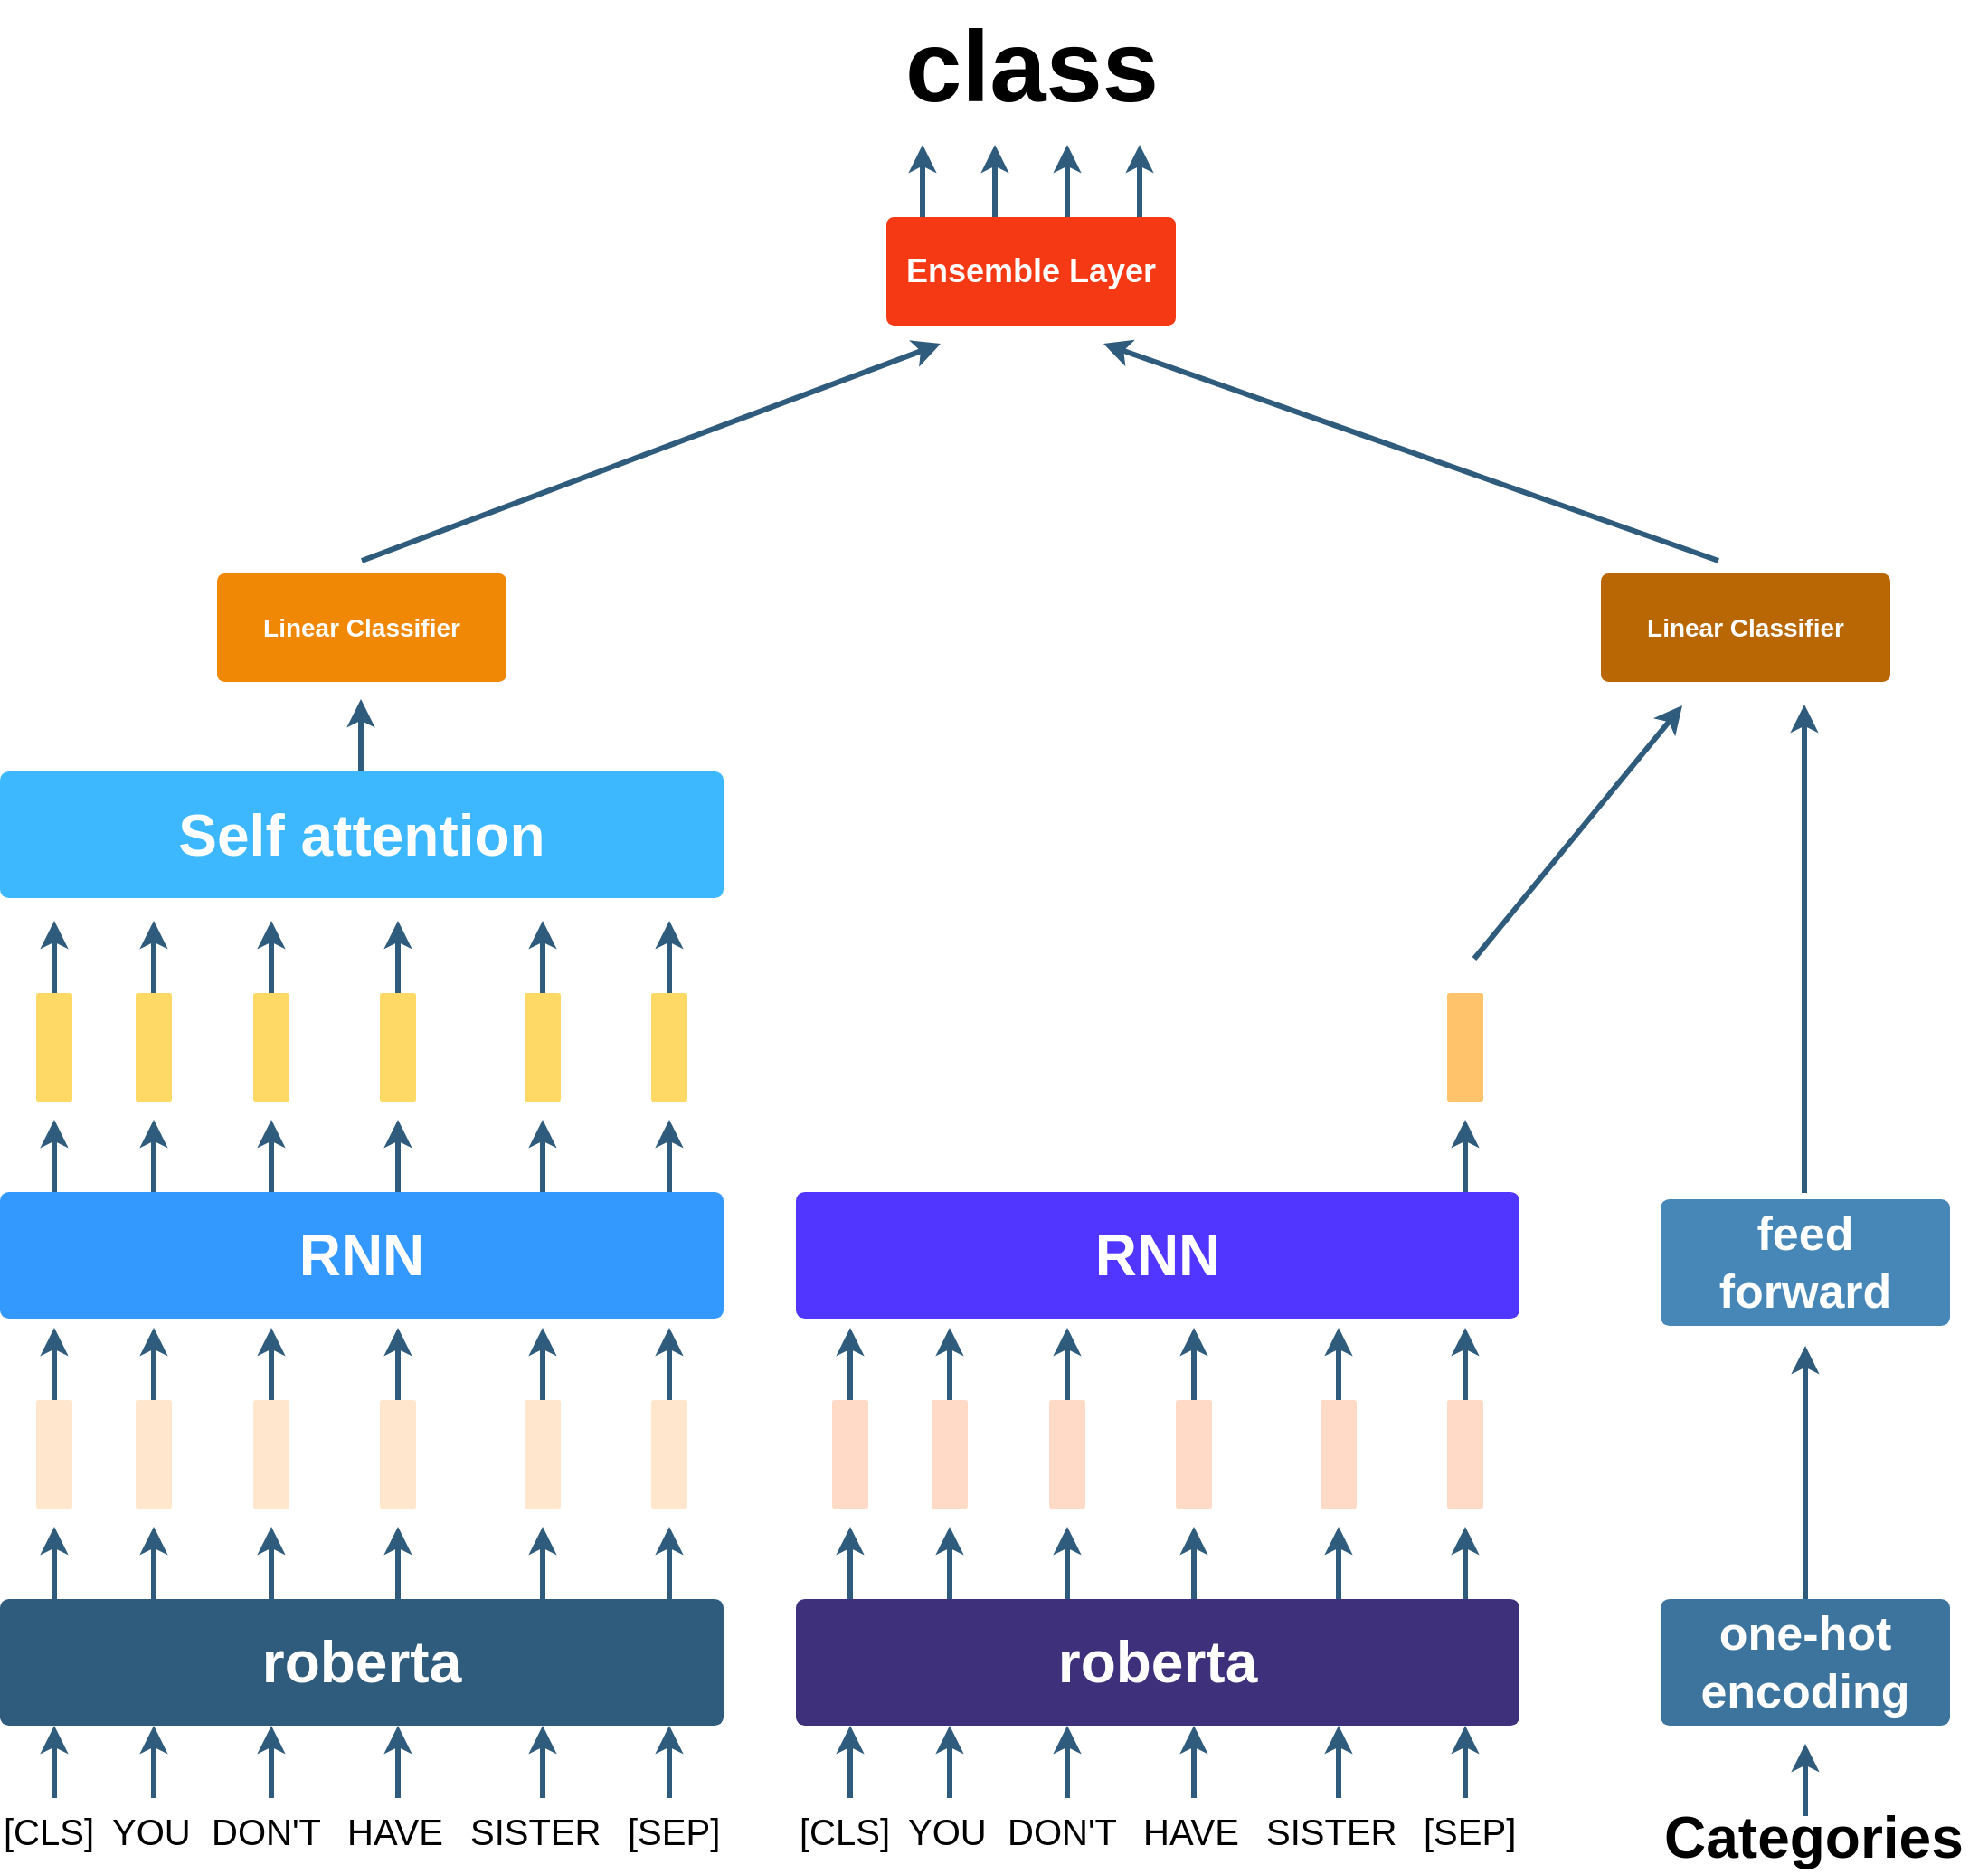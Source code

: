 <mxfile version="12.0.3" type="device" pages="1"><diagram id="6a731a19-8d31-9384-78a2-239565b7b9f0" name="Page-1"><mxGraphModel dx="2011" dy="1826" grid="1" gridSize="10" guides="1" tooltips="1" connect="1" arrows="1" fold="1" page="1" pageScale="1" pageWidth="1169" pageHeight="827" background="#ffffff" math="0" shadow="0"><root><mxCell id="0"/><mxCell id="1" parent="0"/><mxCell id="1749" value="&lt;span style=&quot;font-size: 32px&quot;&gt;roberta&lt;/span&gt;" style="rounded=1;whiteSpace=wrap;html=1;shadow=0;labelBackgroundColor=none;strokeColor=none;strokeWidth=3;fillColor=#2F5B7C;fontFamily=Helvetica;fontSize=16;fontColor=#FFFFFF;align=center;fontStyle=1;spacing=5;arcSize=7;perimeterSpacing=2;" parent="1" vertex="1"><mxGeometry x="170" y="564" width="400" height="70" as="geometry"/></mxCell><mxCell id="1764" value="Linear Classifier" style="rounded=1;whiteSpace=wrap;html=1;shadow=0;labelBackgroundColor=none;strokeColor=none;strokeWidth=3;fillColor=#F08705;fontFamily=Helvetica;fontSize=14;fontColor=#FFFFFF;align=center;spacing=5;fontStyle=1;arcSize=7;perimeterSpacing=2;" parent="1" vertex="1"><mxGeometry x="290" y="-3" width="160" height="60" as="geometry"/></mxCell><mxCell id="VojcA9DtmpKkevzZSwcA-1779" value="&lt;font style=&quot;font-size: 20px&quot;&gt;[CLS]&lt;/font&gt;" style="text;html=1;" vertex="1" parent="1"><mxGeometry x="170" y="674" width="60" height="40" as="geometry"/></mxCell><mxCell id="VojcA9DtmpKkevzZSwcA-1783" value="&lt;font style=&quot;font-size: 20px&quot;&gt;YOU&lt;/font&gt;" style="text;html=1;" vertex="1" parent="1"><mxGeometry x="230" y="674" width="50" height="40" as="geometry"/></mxCell><mxCell id="VojcA9DtmpKkevzZSwcA-1784" value="&lt;font style=&quot;font-size: 20px&quot;&gt;DON'T&lt;/font&gt;" style="text;html=1;" vertex="1" parent="1"><mxGeometry x="285" y="674" width="70" height="40" as="geometry"/></mxCell><mxCell id="VojcA9DtmpKkevzZSwcA-1785" value="&lt;font style=&quot;font-size: 20px&quot;&gt;HAVE&lt;/font&gt;" style="text;html=1;" vertex="1" parent="1"><mxGeometry x="360" y="674" width="55" height="40" as="geometry"/></mxCell><mxCell id="VojcA9DtmpKkevzZSwcA-1789" value="" style="edgeStyle=none;rounded=0;jumpStyle=none;html=1;shadow=0;labelBackgroundColor=none;startArrow=none;startFill=0;endArrow=classic;endFill=1;jettySize=auto;orthogonalLoop=1;strokeColor=#2F5B7C;strokeWidth=3;fontFamily=Helvetica;fontSize=16;fontColor=#23445D;spacing=5;" edge="1" parent="1"><mxGeometry relative="1" as="geometry"><mxPoint x="200" y="663" as="sourcePoint"/><mxPoint x="200" y="634" as="targetPoint"/><Array as="points"><mxPoint x="200" y="674"/><mxPoint x="200" y="663"/></Array></mxGeometry></mxCell><mxCell id="VojcA9DtmpKkevzZSwcA-1792" value="" style="edgeStyle=none;rounded=0;jumpStyle=none;html=1;shadow=0;labelBackgroundColor=none;startArrow=none;startFill=0;endArrow=classic;endFill=1;jettySize=auto;orthogonalLoop=1;strokeColor=#2F5B7C;strokeWidth=3;fontFamily=Helvetica;fontSize=16;fontColor=#23445D;spacing=5;" edge="1" parent="1"><mxGeometry relative="1" as="geometry"><mxPoint x="255" y="663" as="sourcePoint"/><mxPoint x="255" y="634" as="targetPoint"/><Array as="points"><mxPoint x="255" y="674"/><mxPoint x="255" y="663"/></Array></mxGeometry></mxCell><mxCell id="VojcA9DtmpKkevzZSwcA-1793" value="" style="edgeStyle=none;rounded=0;jumpStyle=none;html=1;shadow=0;labelBackgroundColor=none;startArrow=none;startFill=0;endArrow=classic;endFill=1;jettySize=auto;orthogonalLoop=1;strokeColor=#2F5B7C;strokeWidth=3;fontFamily=Helvetica;fontSize=16;fontColor=#23445D;spacing=5;" edge="1" parent="1"><mxGeometry relative="1" as="geometry"><mxPoint x="320" y="663" as="sourcePoint"/><mxPoint x="320" y="634" as="targetPoint"/><Array as="points"><mxPoint x="320" y="674"/><mxPoint x="320" y="663"/></Array></mxGeometry></mxCell><mxCell id="VojcA9DtmpKkevzZSwcA-1794" value="" style="edgeStyle=none;rounded=0;jumpStyle=none;html=1;shadow=0;labelBackgroundColor=none;startArrow=none;startFill=0;endArrow=classic;endFill=1;jettySize=auto;orthogonalLoop=1;strokeColor=#2F5B7C;strokeWidth=3;fontFamily=Helvetica;fontSize=16;fontColor=#23445D;spacing=5;" edge="1" parent="1"><mxGeometry relative="1" as="geometry"><mxPoint x="390" y="663" as="sourcePoint"/><mxPoint x="390" y="634" as="targetPoint"/><Array as="points"><mxPoint x="390" y="674"/><mxPoint x="390" y="663"/></Array></mxGeometry></mxCell><mxCell id="VojcA9DtmpKkevzZSwcA-1795" value="" style="edgeStyle=none;rounded=0;jumpStyle=none;html=1;shadow=0;labelBackgroundColor=none;startArrow=none;startFill=0;endArrow=classic;endFill=1;jettySize=auto;orthogonalLoop=1;strokeColor=#2F5B7C;strokeWidth=3;fontFamily=Helvetica;fontSize=16;fontColor=#23445D;spacing=5;" edge="1" parent="1"><mxGeometry relative="1" as="geometry"><mxPoint x="470" y="663" as="sourcePoint"/><mxPoint x="470" y="634" as="targetPoint"/><Array as="points"><mxPoint x="470" y="674"/><mxPoint x="470" y="663"/></Array></mxGeometry></mxCell><mxCell id="VojcA9DtmpKkevzZSwcA-1797" value="" style="edgeStyle=none;rounded=0;jumpStyle=none;html=1;shadow=0;labelBackgroundColor=none;startArrow=none;startFill=0;endArrow=classic;endFill=1;jettySize=auto;orthogonalLoop=1;strokeColor=#2F5B7C;strokeWidth=3;fontFamily=Helvetica;fontSize=16;fontColor=#23445D;spacing=5;" edge="1" parent="1"><mxGeometry relative="1" as="geometry"><mxPoint x="540" y="663" as="sourcePoint"/><mxPoint x="540" y="634" as="targetPoint"/><Array as="points"><mxPoint x="540" y="674"/><mxPoint x="540" y="663"/></Array></mxGeometry></mxCell><mxCell id="VojcA9DtmpKkevzZSwcA-1798" value="" style="rounded=1;whiteSpace=wrap;html=1;shadow=0;labelBackgroundColor=none;strokeWidth=3;fontFamily=Helvetica;fontSize=14;align=center;spacing=5;arcSize=7;perimeterSpacing=2;fillColor=#ffe6cc;strokeColor=none;" vertex="1" parent="1"><mxGeometry x="190" y="454" width="20" height="60" as="geometry"/></mxCell><mxCell id="VojcA9DtmpKkevzZSwcA-1799" value="" style="edgeStyle=none;rounded=0;jumpStyle=none;html=1;shadow=0;labelBackgroundColor=none;startArrow=none;startFill=0;endArrow=classic;endFill=1;jettySize=auto;orthogonalLoop=1;strokeColor=#2F5B7C;strokeWidth=3;fontFamily=Helvetica;fontSize=16;fontColor=#23445D;spacing=5;" edge="1" parent="1"><mxGeometry relative="1" as="geometry"><mxPoint x="200" y="553.0" as="sourcePoint"/><mxPoint x="200" y="524" as="targetPoint"/><Array as="points"><mxPoint x="200" y="564"/><mxPoint x="200" y="553"/></Array></mxGeometry></mxCell><mxCell id="VojcA9DtmpKkevzZSwcA-1800" value="" style="edgeStyle=none;rounded=0;jumpStyle=none;html=1;shadow=0;labelBackgroundColor=none;startArrow=none;startFill=0;endArrow=classic;endFill=1;jettySize=auto;orthogonalLoop=1;strokeColor=#2F5B7C;strokeWidth=3;fontFamily=Helvetica;fontSize=16;fontColor=#23445D;spacing=5;" edge="1" parent="1"><mxGeometry relative="1" as="geometry"><mxPoint x="255" y="553.0" as="sourcePoint"/><mxPoint x="255" y="524" as="targetPoint"/><Array as="points"><mxPoint x="255" y="564"/><mxPoint x="255" y="553"/></Array></mxGeometry></mxCell><mxCell id="VojcA9DtmpKkevzZSwcA-1801" value="" style="edgeStyle=none;rounded=0;jumpStyle=none;html=1;shadow=0;labelBackgroundColor=none;startArrow=none;startFill=0;endArrow=classic;endFill=1;jettySize=auto;orthogonalLoop=1;strokeColor=#2F5B7C;strokeWidth=3;fontFamily=Helvetica;fontSize=16;fontColor=#23445D;spacing=5;" edge="1" parent="1"><mxGeometry relative="1" as="geometry"><mxPoint x="320" y="553.0" as="sourcePoint"/><mxPoint x="320" y="524" as="targetPoint"/><Array as="points"><mxPoint x="320" y="564"/><mxPoint x="320" y="553"/></Array></mxGeometry></mxCell><mxCell id="VojcA9DtmpKkevzZSwcA-1802" value="" style="edgeStyle=none;rounded=0;jumpStyle=none;html=1;shadow=0;labelBackgroundColor=none;startArrow=none;startFill=0;endArrow=classic;endFill=1;jettySize=auto;orthogonalLoop=1;strokeColor=#2F5B7C;strokeWidth=3;fontFamily=Helvetica;fontSize=16;fontColor=#23445D;spacing=5;" edge="1" parent="1"><mxGeometry relative="1" as="geometry"><mxPoint x="390" y="553.0" as="sourcePoint"/><mxPoint x="390" y="524" as="targetPoint"/><Array as="points"><mxPoint x="390" y="564"/><mxPoint x="390" y="553"/></Array></mxGeometry></mxCell><mxCell id="VojcA9DtmpKkevzZSwcA-1803" value="" style="edgeStyle=none;rounded=0;jumpStyle=none;html=1;shadow=0;labelBackgroundColor=none;startArrow=none;startFill=0;endArrow=classic;endFill=1;jettySize=auto;orthogonalLoop=1;strokeColor=#2F5B7C;strokeWidth=3;fontFamily=Helvetica;fontSize=16;fontColor=#23445D;spacing=5;" edge="1" parent="1"><mxGeometry relative="1" as="geometry"><mxPoint x="470" y="553.0" as="sourcePoint"/><mxPoint x="470" y="524" as="targetPoint"/><Array as="points"><mxPoint x="470" y="564"/><mxPoint x="470" y="553"/></Array></mxGeometry></mxCell><mxCell id="VojcA9DtmpKkevzZSwcA-1805" value="" style="edgeStyle=none;rounded=0;jumpStyle=none;html=1;shadow=0;labelBackgroundColor=none;startArrow=none;startFill=0;endArrow=classic;endFill=1;jettySize=auto;orthogonalLoop=1;strokeColor=#2F5B7C;strokeWidth=3;fontFamily=Helvetica;fontSize=16;fontColor=#23445D;spacing=5;" edge="1" parent="1"><mxGeometry relative="1" as="geometry"><mxPoint x="540" y="553.0" as="sourcePoint"/><mxPoint x="540" y="524" as="targetPoint"/><Array as="points"><mxPoint x="540" y="564"/><mxPoint x="540" y="553"/></Array></mxGeometry></mxCell><mxCell id="VojcA9DtmpKkevzZSwcA-1806" value="" style="rounded=1;whiteSpace=wrap;html=1;shadow=0;labelBackgroundColor=none;strokeColor=none;strokeWidth=3;fillColor=#ffe6cc;fontFamily=Helvetica;fontSize=14;align=center;spacing=5;arcSize=7;perimeterSpacing=2;" vertex="1" parent="1"><mxGeometry x="245" y="454" width="20" height="60" as="geometry"/></mxCell><mxCell id="VojcA9DtmpKkevzZSwcA-1807" value="" style="rounded=1;whiteSpace=wrap;html=1;shadow=0;labelBackgroundColor=none;strokeColor=none;strokeWidth=3;fillColor=#ffe6cc;fontFamily=Helvetica;fontSize=14;align=center;spacing=5;arcSize=7;perimeterSpacing=2;" vertex="1" parent="1"><mxGeometry x="310" y="454" width="20" height="60" as="geometry"/></mxCell><mxCell id="VojcA9DtmpKkevzZSwcA-1808" value="" style="rounded=1;whiteSpace=wrap;html=1;shadow=0;labelBackgroundColor=none;strokeColor=none;strokeWidth=3;fillColor=#ffe6cc;fontFamily=Helvetica;fontSize=14;align=center;spacing=5;arcSize=7;perimeterSpacing=2;" vertex="1" parent="1"><mxGeometry x="380" y="454" width="20" height="60" as="geometry"/></mxCell><mxCell id="VojcA9DtmpKkevzZSwcA-1809" value="" style="rounded=1;whiteSpace=wrap;html=1;shadow=0;labelBackgroundColor=none;strokeColor=none;strokeWidth=3;fillColor=#ffe6cc;fontFamily=Helvetica;fontSize=14;align=center;spacing=5;arcSize=7;perimeterSpacing=2;" vertex="1" parent="1"><mxGeometry x="460" y="454" width="20" height="60" as="geometry"/></mxCell><mxCell id="VojcA9DtmpKkevzZSwcA-1811" value="" style="rounded=1;whiteSpace=wrap;html=1;shadow=0;labelBackgroundColor=none;strokeColor=none;strokeWidth=3;fillColor=#ffe6cc;fontFamily=Helvetica;fontSize=14;align=center;spacing=5;arcSize=7;perimeterSpacing=2;" vertex="1" parent="1"><mxGeometry x="530" y="454" width="20" height="60" as="geometry"/></mxCell><mxCell id="VojcA9DtmpKkevzZSwcA-1817" value="&lt;b&gt;&lt;font style=&quot;font-size: 56px&quot;&gt;class&lt;/font&gt;&lt;/b&gt;" style="text;html=1;resizable=0;points=[];autosize=1;align=center;verticalAlign=top;spacingTop=-4;" vertex="1" parent="1"><mxGeometry x="660" y="-320" width="160" height="30" as="geometry"/></mxCell><mxCell id="VojcA9DtmpKkevzZSwcA-1821" value="&lt;font style=&quot;font-size: 20px&quot;&gt;SISTER&lt;/font&gt;" style="text;html=1;" vertex="1" parent="1"><mxGeometry x="427.5" y="674" width="55" height="40" as="geometry"/></mxCell><mxCell id="VojcA9DtmpKkevzZSwcA-1822" value="&lt;font style=&quot;font-size: 20px&quot;&gt;[SEP]&lt;/font&gt;" style="text;html=1;" vertex="1" parent="1"><mxGeometry x="515" y="674" width="50" height="40" as="geometry"/></mxCell><mxCell id="VojcA9DtmpKkevzZSwcA-1830" value="&lt;span style=&quot;font-size: 32px&quot;&gt;RNN&lt;/span&gt;" style="rounded=1;whiteSpace=wrap;html=1;shadow=0;labelBackgroundColor=none;strokeColor=none;strokeWidth=3;fillColor=#3399FF;fontFamily=Helvetica;fontSize=16;fontColor=#FFFFFF;align=center;fontStyle=1;spacing=5;arcSize=7;perimeterSpacing=2;" vertex="1" parent="1"><mxGeometry x="170" y="339" width="400" height="70" as="geometry"/></mxCell><mxCell id="VojcA9DtmpKkevzZSwcA-1845" value="" style="edgeStyle=none;rounded=0;jumpStyle=none;html=1;shadow=0;labelBackgroundColor=none;startArrow=none;startFill=0;endArrow=classic;endFill=1;jettySize=auto;orthogonalLoop=1;strokeColor=#2F5B7C;strokeWidth=3;fontFamily=Helvetica;fontSize=16;fontColor=#23445D;spacing=5;" edge="1" parent="1"><mxGeometry relative="1" as="geometry"><mxPoint x="200" y="443.0" as="sourcePoint"/><mxPoint x="200" y="414" as="targetPoint"/><Array as="points"><mxPoint x="200" y="454"/><mxPoint x="200" y="443"/></Array></mxGeometry></mxCell><mxCell id="VojcA9DtmpKkevzZSwcA-1846" value="" style="edgeStyle=none;rounded=0;jumpStyle=none;html=1;shadow=0;labelBackgroundColor=none;startArrow=none;startFill=0;endArrow=classic;endFill=1;jettySize=auto;orthogonalLoop=1;strokeColor=#2F5B7C;strokeWidth=3;fontFamily=Helvetica;fontSize=16;fontColor=#23445D;spacing=5;" edge="1" parent="1"><mxGeometry relative="1" as="geometry"><mxPoint x="255" y="443.0" as="sourcePoint"/><mxPoint x="255" y="414" as="targetPoint"/><Array as="points"><mxPoint x="255" y="454"/><mxPoint x="255" y="443"/></Array></mxGeometry></mxCell><mxCell id="VojcA9DtmpKkevzZSwcA-1847" value="" style="edgeStyle=none;rounded=0;jumpStyle=none;html=1;shadow=0;labelBackgroundColor=none;startArrow=none;startFill=0;endArrow=classic;endFill=1;jettySize=auto;orthogonalLoop=1;strokeColor=#2F5B7C;strokeWidth=3;fontFamily=Helvetica;fontSize=16;fontColor=#23445D;spacing=5;" edge="1" parent="1"><mxGeometry relative="1" as="geometry"><mxPoint x="320" y="443.0" as="sourcePoint"/><mxPoint x="320" y="414" as="targetPoint"/><Array as="points"><mxPoint x="320" y="454"/><mxPoint x="320" y="443"/></Array></mxGeometry></mxCell><mxCell id="VojcA9DtmpKkevzZSwcA-1848" value="" style="edgeStyle=none;rounded=0;jumpStyle=none;html=1;shadow=0;labelBackgroundColor=none;startArrow=none;startFill=0;endArrow=classic;endFill=1;jettySize=auto;orthogonalLoop=1;strokeColor=#2F5B7C;strokeWidth=3;fontFamily=Helvetica;fontSize=16;fontColor=#23445D;spacing=5;" edge="1" parent="1"><mxGeometry relative="1" as="geometry"><mxPoint x="390" y="443.0" as="sourcePoint"/><mxPoint x="390" y="414" as="targetPoint"/><Array as="points"><mxPoint x="390" y="454"/><mxPoint x="390" y="443"/></Array></mxGeometry></mxCell><mxCell id="VojcA9DtmpKkevzZSwcA-1849" value="" style="edgeStyle=none;rounded=0;jumpStyle=none;html=1;shadow=0;labelBackgroundColor=none;startArrow=none;startFill=0;endArrow=classic;endFill=1;jettySize=auto;orthogonalLoop=1;strokeColor=#2F5B7C;strokeWidth=3;fontFamily=Helvetica;fontSize=16;fontColor=#23445D;spacing=5;" edge="1" parent="1"><mxGeometry relative="1" as="geometry"><mxPoint x="470" y="443.0" as="sourcePoint"/><mxPoint x="470" y="414" as="targetPoint"/><Array as="points"><mxPoint x="470" y="454"/><mxPoint x="470" y="443"/></Array></mxGeometry></mxCell><mxCell id="VojcA9DtmpKkevzZSwcA-1850" value="" style="edgeStyle=none;rounded=0;jumpStyle=none;html=1;shadow=0;labelBackgroundColor=none;startArrow=none;startFill=0;endArrow=classic;endFill=1;jettySize=auto;orthogonalLoop=1;strokeColor=#2F5B7C;strokeWidth=3;fontFamily=Helvetica;fontSize=16;fontColor=#23445D;spacing=5;" edge="1" parent="1"><mxGeometry relative="1" as="geometry"><mxPoint x="540" y="443.0" as="sourcePoint"/><mxPoint x="540" y="414" as="targetPoint"/><Array as="points"><mxPoint x="540" y="454"/><mxPoint x="540" y="443"/></Array></mxGeometry></mxCell><mxCell id="VojcA9DtmpKkevzZSwcA-1851" value="" style="rounded=1;whiteSpace=wrap;html=1;shadow=0;labelBackgroundColor=none;strokeWidth=3;fontFamily=Helvetica;fontSize=14;align=center;spacing=5;arcSize=7;perimeterSpacing=2;fillColor=#FFD966;strokeColor=none;" vertex="1" parent="1"><mxGeometry x="190" y="229" width="20" height="60" as="geometry"/></mxCell><mxCell id="VojcA9DtmpKkevzZSwcA-1852" value="" style="edgeStyle=none;rounded=0;jumpStyle=none;html=1;shadow=0;labelBackgroundColor=none;startArrow=none;startFill=0;endArrow=classic;endFill=1;jettySize=auto;orthogonalLoop=1;strokeColor=#2F5B7C;strokeWidth=3;fontFamily=Helvetica;fontSize=16;fontColor=#23445D;spacing=5;" edge="1" parent="1"><mxGeometry relative="1" as="geometry"><mxPoint x="200" y="328.0" as="sourcePoint"/><mxPoint x="200" y="299" as="targetPoint"/><Array as="points"><mxPoint x="200" y="339"/><mxPoint x="200" y="328"/></Array></mxGeometry></mxCell><mxCell id="VojcA9DtmpKkevzZSwcA-1853" value="" style="edgeStyle=none;rounded=0;jumpStyle=none;html=1;shadow=0;labelBackgroundColor=none;startArrow=none;startFill=0;endArrow=classic;endFill=1;jettySize=auto;orthogonalLoop=1;strokeColor=#2F5B7C;strokeWidth=3;fontFamily=Helvetica;fontSize=16;fontColor=#23445D;spacing=5;" edge="1" parent="1"><mxGeometry relative="1" as="geometry"><mxPoint x="255" y="328.0" as="sourcePoint"/><mxPoint x="255" y="299" as="targetPoint"/><Array as="points"><mxPoint x="255" y="339"/><mxPoint x="255" y="328"/></Array></mxGeometry></mxCell><mxCell id="VojcA9DtmpKkevzZSwcA-1854" value="" style="edgeStyle=none;rounded=0;jumpStyle=none;html=1;shadow=0;labelBackgroundColor=none;startArrow=none;startFill=0;endArrow=classic;endFill=1;jettySize=auto;orthogonalLoop=1;strokeColor=#2F5B7C;strokeWidth=3;fontFamily=Helvetica;fontSize=16;fontColor=#23445D;spacing=5;" edge="1" parent="1"><mxGeometry relative="1" as="geometry"><mxPoint x="320" y="328.0" as="sourcePoint"/><mxPoint x="320" y="299" as="targetPoint"/><Array as="points"><mxPoint x="320" y="339"/><mxPoint x="320" y="328"/></Array></mxGeometry></mxCell><mxCell id="VojcA9DtmpKkevzZSwcA-1855" value="" style="edgeStyle=none;rounded=0;jumpStyle=none;html=1;shadow=0;labelBackgroundColor=none;startArrow=none;startFill=0;endArrow=classic;endFill=1;jettySize=auto;orthogonalLoop=1;strokeColor=#2F5B7C;strokeWidth=3;fontFamily=Helvetica;fontSize=16;fontColor=#23445D;spacing=5;" edge="1" parent="1"><mxGeometry relative="1" as="geometry"><mxPoint x="390" y="328.0" as="sourcePoint"/><mxPoint x="390" y="299" as="targetPoint"/><Array as="points"><mxPoint x="390" y="339"/><mxPoint x="390" y="328"/></Array></mxGeometry></mxCell><mxCell id="VojcA9DtmpKkevzZSwcA-1856" value="" style="edgeStyle=none;rounded=0;jumpStyle=none;html=1;shadow=0;labelBackgroundColor=none;startArrow=none;startFill=0;endArrow=classic;endFill=1;jettySize=auto;orthogonalLoop=1;strokeColor=#2F5B7C;strokeWidth=3;fontFamily=Helvetica;fontSize=16;fontColor=#23445D;spacing=5;" edge="1" parent="1"><mxGeometry relative="1" as="geometry"><mxPoint x="470" y="328.0" as="sourcePoint"/><mxPoint x="470" y="299" as="targetPoint"/><Array as="points"><mxPoint x="470" y="339"/><mxPoint x="470" y="328"/></Array></mxGeometry></mxCell><mxCell id="VojcA9DtmpKkevzZSwcA-1857" value="" style="edgeStyle=none;rounded=0;jumpStyle=none;html=1;shadow=0;labelBackgroundColor=none;startArrow=none;startFill=0;endArrow=classic;endFill=1;jettySize=auto;orthogonalLoop=1;strokeColor=#2F5B7C;strokeWidth=3;fontFamily=Helvetica;fontSize=16;fontColor=#23445D;spacing=5;" edge="1" parent="1"><mxGeometry relative="1" as="geometry"><mxPoint x="540" y="328.0" as="sourcePoint"/><mxPoint x="540" y="299" as="targetPoint"/><Array as="points"><mxPoint x="540" y="339"/><mxPoint x="540" y="328"/></Array></mxGeometry></mxCell><mxCell id="VojcA9DtmpKkevzZSwcA-1858" value="" style="rounded=1;whiteSpace=wrap;html=1;shadow=0;labelBackgroundColor=none;strokeColor=none;strokeWidth=3;fillColor=#FFD966;fontFamily=Helvetica;fontSize=14;align=center;spacing=5;arcSize=7;perimeterSpacing=2;" vertex="1" parent="1"><mxGeometry x="245" y="229" width="20" height="60" as="geometry"/></mxCell><mxCell id="VojcA9DtmpKkevzZSwcA-1859" value="" style="rounded=1;whiteSpace=wrap;html=1;shadow=0;labelBackgroundColor=none;strokeColor=none;strokeWidth=3;fillColor=#FFD966;fontFamily=Helvetica;fontSize=14;align=center;spacing=5;arcSize=7;perimeterSpacing=2;" vertex="1" parent="1"><mxGeometry x="310" y="229" width="20" height="60" as="geometry"/></mxCell><mxCell id="VojcA9DtmpKkevzZSwcA-1860" value="" style="rounded=1;whiteSpace=wrap;html=1;shadow=0;labelBackgroundColor=none;strokeColor=none;strokeWidth=3;fillColor=#FFD966;fontFamily=Helvetica;fontSize=14;align=center;spacing=5;arcSize=7;perimeterSpacing=2;" vertex="1" parent="1"><mxGeometry x="380" y="229" width="20" height="60" as="geometry"/></mxCell><mxCell id="VojcA9DtmpKkevzZSwcA-1861" value="" style="rounded=1;whiteSpace=wrap;html=1;shadow=0;labelBackgroundColor=none;strokeColor=none;strokeWidth=3;fillColor=#FFD966;fontFamily=Helvetica;fontSize=14;align=center;spacing=5;arcSize=7;perimeterSpacing=2;" vertex="1" parent="1"><mxGeometry x="460" y="229" width="20" height="60" as="geometry"/></mxCell><mxCell id="VojcA9DtmpKkevzZSwcA-1862" value="" style="rounded=1;whiteSpace=wrap;html=1;shadow=0;labelBackgroundColor=none;strokeColor=none;strokeWidth=3;fillColor=#FFD966;fontFamily=Helvetica;fontSize=14;align=center;spacing=5;arcSize=7;perimeterSpacing=2;" vertex="1" parent="1"><mxGeometry x="530" y="229" width="20" height="60" as="geometry"/></mxCell><mxCell id="VojcA9DtmpKkevzZSwcA-1883" value="&lt;span style=&quot;font-size: 32px&quot;&gt;Self attention&lt;/span&gt;" style="rounded=1;whiteSpace=wrap;html=1;shadow=0;labelBackgroundColor=none;strokeColor=none;strokeWidth=3;fillColor=#3DB8FF;fontFamily=Helvetica;fontSize=16;fontColor=#FFFFFF;align=center;fontStyle=1;spacing=5;arcSize=7;perimeterSpacing=2;" vertex="1" parent="1"><mxGeometry x="170" y="106.5" width="400" height="70" as="geometry"/></mxCell><mxCell id="VojcA9DtmpKkevzZSwcA-1884" value="" style="edgeStyle=none;rounded=0;jumpStyle=none;html=1;shadow=0;labelBackgroundColor=none;startArrow=none;startFill=0;endArrow=classic;endFill=1;jettySize=auto;orthogonalLoop=1;strokeColor=#2F5B7C;strokeWidth=3;fontFamily=Helvetica;fontSize=16;fontColor=#23445D;spacing=5;" edge="1" parent="1"><mxGeometry relative="1" as="geometry"><mxPoint x="200" y="218" as="sourcePoint"/><mxPoint x="200" y="189" as="targetPoint"/><Array as="points"><mxPoint x="200" y="229"/><mxPoint x="200" y="218"/></Array></mxGeometry></mxCell><mxCell id="VojcA9DtmpKkevzZSwcA-1885" value="" style="edgeStyle=none;rounded=0;jumpStyle=none;html=1;shadow=0;labelBackgroundColor=none;startArrow=none;startFill=0;endArrow=classic;endFill=1;jettySize=auto;orthogonalLoop=1;strokeColor=#2F5B7C;strokeWidth=3;fontFamily=Helvetica;fontSize=16;fontColor=#23445D;spacing=5;" edge="1" parent="1"><mxGeometry relative="1" as="geometry"><mxPoint x="255" y="218" as="sourcePoint"/><mxPoint x="255" y="189" as="targetPoint"/><Array as="points"><mxPoint x="255" y="229"/><mxPoint x="255" y="218"/></Array></mxGeometry></mxCell><mxCell id="VojcA9DtmpKkevzZSwcA-1886" value="" style="edgeStyle=none;rounded=0;jumpStyle=none;html=1;shadow=0;labelBackgroundColor=none;startArrow=none;startFill=0;endArrow=classic;endFill=1;jettySize=auto;orthogonalLoop=1;strokeColor=#2F5B7C;strokeWidth=3;fontFamily=Helvetica;fontSize=16;fontColor=#23445D;spacing=5;" edge="1" parent="1"><mxGeometry relative="1" as="geometry"><mxPoint x="320" y="218" as="sourcePoint"/><mxPoint x="320" y="189" as="targetPoint"/><Array as="points"><mxPoint x="320" y="229"/><mxPoint x="320" y="218"/></Array></mxGeometry></mxCell><mxCell id="VojcA9DtmpKkevzZSwcA-1887" value="" style="edgeStyle=none;rounded=0;jumpStyle=none;html=1;shadow=0;labelBackgroundColor=none;startArrow=none;startFill=0;endArrow=classic;endFill=1;jettySize=auto;orthogonalLoop=1;strokeColor=#2F5B7C;strokeWidth=3;fontFamily=Helvetica;fontSize=16;fontColor=#23445D;spacing=5;" edge="1" parent="1"><mxGeometry relative="1" as="geometry"><mxPoint x="390" y="218" as="sourcePoint"/><mxPoint x="390" y="189" as="targetPoint"/><Array as="points"><mxPoint x="390" y="229"/><mxPoint x="390" y="218"/></Array></mxGeometry></mxCell><mxCell id="VojcA9DtmpKkevzZSwcA-1888" value="" style="edgeStyle=none;rounded=0;jumpStyle=none;html=1;shadow=0;labelBackgroundColor=none;startArrow=none;startFill=0;endArrow=classic;endFill=1;jettySize=auto;orthogonalLoop=1;strokeColor=#2F5B7C;strokeWidth=3;fontFamily=Helvetica;fontSize=16;fontColor=#23445D;spacing=5;" edge="1" parent="1"><mxGeometry relative="1" as="geometry"><mxPoint x="470" y="218" as="sourcePoint"/><mxPoint x="470" y="189" as="targetPoint"/><Array as="points"><mxPoint x="470" y="229"/><mxPoint x="470" y="218"/></Array></mxGeometry></mxCell><mxCell id="VojcA9DtmpKkevzZSwcA-1889" value="" style="edgeStyle=none;rounded=0;jumpStyle=none;html=1;shadow=0;labelBackgroundColor=none;startArrow=none;startFill=0;endArrow=classic;endFill=1;jettySize=auto;orthogonalLoop=1;strokeColor=#2F5B7C;strokeWidth=3;fontFamily=Helvetica;fontSize=16;fontColor=#23445D;spacing=5;" edge="1" parent="1"><mxGeometry relative="1" as="geometry"><mxPoint x="540" y="218" as="sourcePoint"/><mxPoint x="540" y="189" as="targetPoint"/><Array as="points"><mxPoint x="540" y="229"/><mxPoint x="540" y="218"/></Array></mxGeometry></mxCell><mxCell id="VojcA9DtmpKkevzZSwcA-1890" value="" style="edgeStyle=none;rounded=0;jumpStyle=none;html=1;shadow=0;labelBackgroundColor=none;startArrow=none;startFill=0;endArrow=classic;endFill=1;jettySize=auto;orthogonalLoop=1;strokeColor=#2F5B7C;strokeWidth=3;fontFamily=Helvetica;fontSize=16;fontColor=#23445D;spacing=5;" edge="1" parent="1"><mxGeometry relative="1" as="geometry"><mxPoint x="369.5" y="95.5" as="sourcePoint"/><mxPoint x="369.5" y="66.5" as="targetPoint"/><Array as="points"><mxPoint x="369.5" y="106.5"/><mxPoint x="369.5" y="95.5"/></Array></mxGeometry></mxCell><mxCell id="VojcA9DtmpKkevzZSwcA-1894" value="&lt;span style=&quot;font-size: 32px&quot;&gt;roberta&lt;/span&gt;" style="rounded=1;whiteSpace=wrap;html=1;shadow=0;labelBackgroundColor=none;strokeColor=none;strokeWidth=3;fillColor=#3F307C;fontFamily=Helvetica;fontSize=16;fontColor=#FFFFFF;align=center;fontStyle=1;spacing=5;arcSize=7;perimeterSpacing=2;" vertex="1" parent="1"><mxGeometry x="610" y="564" width="400" height="70" as="geometry"/></mxCell><mxCell id="VojcA9DtmpKkevzZSwcA-1895" value="Linear Classifier" style="rounded=1;whiteSpace=wrap;html=1;shadow=0;labelBackgroundColor=none;strokeColor=none;strokeWidth=3;fillColor=#B86704;fontFamily=Helvetica;fontSize=14;fontColor=#FFFFFF;align=center;spacing=5;fontStyle=1;arcSize=7;perimeterSpacing=2;" vertex="1" parent="1"><mxGeometry x="1055" y="-3" width="160" height="60" as="geometry"/></mxCell><mxCell id="VojcA9DtmpKkevzZSwcA-1896" value="&lt;font style=&quot;font-size: 20px&quot;&gt;[CLS]&lt;/font&gt;" style="text;html=1;" vertex="1" parent="1"><mxGeometry x="610" y="674" width="60" height="40" as="geometry"/></mxCell><mxCell id="VojcA9DtmpKkevzZSwcA-1897" value="&lt;font style=&quot;font-size: 20px&quot;&gt;YOU&lt;/font&gt;" style="text;html=1;" vertex="1" parent="1"><mxGeometry x="670" y="674" width="50" height="40" as="geometry"/></mxCell><mxCell id="VojcA9DtmpKkevzZSwcA-1898" value="&lt;font style=&quot;font-size: 20px&quot;&gt;DON'T&lt;/font&gt;" style="text;html=1;" vertex="1" parent="1"><mxGeometry x="725" y="674" width="70" height="40" as="geometry"/></mxCell><mxCell id="VojcA9DtmpKkevzZSwcA-1899" value="&lt;font style=&quot;font-size: 20px&quot;&gt;HAVE&lt;/font&gt;" style="text;html=1;" vertex="1" parent="1"><mxGeometry x="800" y="674" width="55" height="40" as="geometry"/></mxCell><mxCell id="VojcA9DtmpKkevzZSwcA-1900" value="" style="edgeStyle=none;rounded=0;jumpStyle=none;html=1;shadow=0;labelBackgroundColor=none;startArrow=none;startFill=0;endArrow=classic;endFill=1;jettySize=auto;orthogonalLoop=1;strokeColor=#2F5B7C;strokeWidth=3;fontFamily=Helvetica;fontSize=16;fontColor=#23445D;spacing=5;" edge="1" parent="1"><mxGeometry relative="1" as="geometry"><mxPoint x="640" y="663" as="sourcePoint"/><mxPoint x="640" y="634" as="targetPoint"/><Array as="points"><mxPoint x="640" y="674"/><mxPoint x="640" y="663"/></Array></mxGeometry></mxCell><mxCell id="VojcA9DtmpKkevzZSwcA-1901" value="" style="edgeStyle=none;rounded=0;jumpStyle=none;html=1;shadow=0;labelBackgroundColor=none;startArrow=none;startFill=0;endArrow=classic;endFill=1;jettySize=auto;orthogonalLoop=1;strokeColor=#2F5B7C;strokeWidth=3;fontFamily=Helvetica;fontSize=16;fontColor=#23445D;spacing=5;" edge="1" parent="1"><mxGeometry relative="1" as="geometry"><mxPoint x="695" y="663" as="sourcePoint"/><mxPoint x="695" y="634" as="targetPoint"/><Array as="points"><mxPoint x="695" y="674"/><mxPoint x="695" y="663"/></Array></mxGeometry></mxCell><mxCell id="VojcA9DtmpKkevzZSwcA-1902" value="" style="edgeStyle=none;rounded=0;jumpStyle=none;html=1;shadow=0;labelBackgroundColor=none;startArrow=none;startFill=0;endArrow=classic;endFill=1;jettySize=auto;orthogonalLoop=1;strokeColor=#2F5B7C;strokeWidth=3;fontFamily=Helvetica;fontSize=16;fontColor=#23445D;spacing=5;" edge="1" parent="1"><mxGeometry relative="1" as="geometry"><mxPoint x="760" y="663" as="sourcePoint"/><mxPoint x="760" y="634" as="targetPoint"/><Array as="points"><mxPoint x="760" y="674"/><mxPoint x="760" y="663"/></Array></mxGeometry></mxCell><mxCell id="VojcA9DtmpKkevzZSwcA-1903" value="" style="edgeStyle=none;rounded=0;jumpStyle=none;html=1;shadow=0;labelBackgroundColor=none;startArrow=none;startFill=0;endArrow=classic;endFill=1;jettySize=auto;orthogonalLoop=1;strokeColor=#2F5B7C;strokeWidth=3;fontFamily=Helvetica;fontSize=16;fontColor=#23445D;spacing=5;" edge="1" parent="1"><mxGeometry relative="1" as="geometry"><mxPoint x="830" y="663" as="sourcePoint"/><mxPoint x="830" y="634" as="targetPoint"/><Array as="points"><mxPoint x="830" y="674"/><mxPoint x="830" y="663"/></Array></mxGeometry></mxCell><mxCell id="VojcA9DtmpKkevzZSwcA-1904" value="" style="edgeStyle=none;rounded=0;jumpStyle=none;html=1;shadow=0;labelBackgroundColor=none;startArrow=none;startFill=0;endArrow=classic;endFill=1;jettySize=auto;orthogonalLoop=1;strokeColor=#2F5B7C;strokeWidth=3;fontFamily=Helvetica;fontSize=16;fontColor=#23445D;spacing=5;" edge="1" parent="1"><mxGeometry relative="1" as="geometry"><mxPoint x="910" y="663" as="sourcePoint"/><mxPoint x="910" y="634" as="targetPoint"/><Array as="points"><mxPoint x="910" y="674"/><mxPoint x="910" y="663"/></Array></mxGeometry></mxCell><mxCell id="VojcA9DtmpKkevzZSwcA-1905" value="" style="edgeStyle=none;rounded=0;jumpStyle=none;html=1;shadow=0;labelBackgroundColor=none;startArrow=none;startFill=0;endArrow=classic;endFill=1;jettySize=auto;orthogonalLoop=1;strokeColor=#2F5B7C;strokeWidth=3;fontFamily=Helvetica;fontSize=16;fontColor=#23445D;spacing=5;" edge="1" parent="1"><mxGeometry relative="1" as="geometry"><mxPoint x="980" y="663" as="sourcePoint"/><mxPoint x="980" y="634" as="targetPoint"/><Array as="points"><mxPoint x="980" y="674"/><mxPoint x="980" y="663"/></Array></mxGeometry></mxCell><mxCell id="VojcA9DtmpKkevzZSwcA-1906" value="" style="rounded=1;whiteSpace=wrap;html=1;shadow=0;labelBackgroundColor=none;strokeWidth=3;fontFamily=Helvetica;fontSize=14;align=center;spacing=5;arcSize=7;perimeterSpacing=2;fillColor=#FFDAC7;strokeColor=none;" vertex="1" parent="1"><mxGeometry x="630" y="454" width="20" height="60" as="geometry"/></mxCell><mxCell id="VojcA9DtmpKkevzZSwcA-1907" value="" style="edgeStyle=none;rounded=0;jumpStyle=none;html=1;shadow=0;labelBackgroundColor=none;startArrow=none;startFill=0;endArrow=classic;endFill=1;jettySize=auto;orthogonalLoop=1;strokeColor=#2F5B7C;strokeWidth=3;fontFamily=Helvetica;fontSize=16;fontColor=#23445D;spacing=5;" edge="1" parent="1"><mxGeometry relative="1" as="geometry"><mxPoint x="640" y="553.0" as="sourcePoint"/><mxPoint x="640" y="524" as="targetPoint"/><Array as="points"><mxPoint x="640" y="564"/><mxPoint x="640" y="553"/></Array></mxGeometry></mxCell><mxCell id="VojcA9DtmpKkevzZSwcA-1908" value="" style="edgeStyle=none;rounded=0;jumpStyle=none;html=1;shadow=0;labelBackgroundColor=none;startArrow=none;startFill=0;endArrow=classic;endFill=1;jettySize=auto;orthogonalLoop=1;strokeColor=#2F5B7C;strokeWidth=3;fontFamily=Helvetica;fontSize=16;fontColor=#23445D;spacing=5;" edge="1" parent="1"><mxGeometry relative="1" as="geometry"><mxPoint x="695" y="553.0" as="sourcePoint"/><mxPoint x="695" y="524" as="targetPoint"/><Array as="points"><mxPoint x="695" y="564"/><mxPoint x="695" y="553"/></Array></mxGeometry></mxCell><mxCell id="VojcA9DtmpKkevzZSwcA-1909" value="" style="edgeStyle=none;rounded=0;jumpStyle=none;html=1;shadow=0;labelBackgroundColor=none;startArrow=none;startFill=0;endArrow=classic;endFill=1;jettySize=auto;orthogonalLoop=1;strokeColor=#2F5B7C;strokeWidth=3;fontFamily=Helvetica;fontSize=16;fontColor=#23445D;spacing=5;" edge="1" parent="1"><mxGeometry relative="1" as="geometry"><mxPoint x="760" y="553.0" as="sourcePoint"/><mxPoint x="760" y="524" as="targetPoint"/><Array as="points"><mxPoint x="760" y="564"/><mxPoint x="760" y="553"/></Array></mxGeometry></mxCell><mxCell id="VojcA9DtmpKkevzZSwcA-1910" value="" style="edgeStyle=none;rounded=0;jumpStyle=none;html=1;shadow=0;labelBackgroundColor=none;startArrow=none;startFill=0;endArrow=classic;endFill=1;jettySize=auto;orthogonalLoop=1;strokeColor=#2F5B7C;strokeWidth=3;fontFamily=Helvetica;fontSize=16;fontColor=#23445D;spacing=5;" edge="1" parent="1"><mxGeometry relative="1" as="geometry"><mxPoint x="830" y="553.0" as="sourcePoint"/><mxPoint x="830" y="524" as="targetPoint"/><Array as="points"><mxPoint x="830" y="564"/><mxPoint x="830" y="553"/></Array></mxGeometry></mxCell><mxCell id="VojcA9DtmpKkevzZSwcA-1911" value="" style="edgeStyle=none;rounded=0;jumpStyle=none;html=1;shadow=0;labelBackgroundColor=none;startArrow=none;startFill=0;endArrow=classic;endFill=1;jettySize=auto;orthogonalLoop=1;strokeColor=#2F5B7C;strokeWidth=3;fontFamily=Helvetica;fontSize=16;fontColor=#23445D;spacing=5;" edge="1" parent="1"><mxGeometry relative="1" as="geometry"><mxPoint x="910" y="553.0" as="sourcePoint"/><mxPoint x="910" y="524" as="targetPoint"/><Array as="points"><mxPoint x="910" y="564"/><mxPoint x="910" y="553"/></Array></mxGeometry></mxCell><mxCell id="VojcA9DtmpKkevzZSwcA-1912" value="" style="edgeStyle=none;rounded=0;jumpStyle=none;html=1;shadow=0;labelBackgroundColor=none;startArrow=none;startFill=0;endArrow=classic;endFill=1;jettySize=auto;orthogonalLoop=1;strokeColor=#2F5B7C;strokeWidth=3;fontFamily=Helvetica;fontSize=16;fontColor=#23445D;spacing=5;" edge="1" parent="1"><mxGeometry relative="1" as="geometry"><mxPoint x="980" y="553.0" as="sourcePoint"/><mxPoint x="980" y="524" as="targetPoint"/><Array as="points"><mxPoint x="980" y="564"/><mxPoint x="980" y="553"/></Array></mxGeometry></mxCell><mxCell id="VojcA9DtmpKkevzZSwcA-1913" value="" style="rounded=1;whiteSpace=wrap;html=1;shadow=0;labelBackgroundColor=none;strokeColor=none;strokeWidth=3;fillColor=#FFDAC7;fontFamily=Helvetica;fontSize=14;align=center;spacing=5;arcSize=7;perimeterSpacing=2;" vertex="1" parent="1"><mxGeometry x="685" y="454" width="20" height="60" as="geometry"/></mxCell><mxCell id="VojcA9DtmpKkevzZSwcA-1914" value="" style="rounded=1;whiteSpace=wrap;html=1;shadow=0;labelBackgroundColor=none;strokeColor=none;strokeWidth=3;fillColor=#FFDAC7;fontFamily=Helvetica;fontSize=14;align=center;spacing=5;arcSize=7;perimeterSpacing=2;" vertex="1" parent="1"><mxGeometry x="750" y="454" width="20" height="60" as="geometry"/></mxCell><mxCell id="VojcA9DtmpKkevzZSwcA-1915" value="" style="rounded=1;whiteSpace=wrap;html=1;shadow=0;labelBackgroundColor=none;strokeColor=none;strokeWidth=3;fillColor=#FFDAC7;fontFamily=Helvetica;fontSize=14;align=center;spacing=5;arcSize=7;perimeterSpacing=2;" vertex="1" parent="1"><mxGeometry x="820" y="454" width="20" height="60" as="geometry"/></mxCell><mxCell id="VojcA9DtmpKkevzZSwcA-1916" value="" style="rounded=1;whiteSpace=wrap;html=1;shadow=0;labelBackgroundColor=none;strokeColor=none;strokeWidth=3;fillColor=#FFDAC7;fontFamily=Helvetica;fontSize=14;align=center;spacing=5;arcSize=7;perimeterSpacing=2;" vertex="1" parent="1"><mxGeometry x="900" y="454" width="20" height="60" as="geometry"/></mxCell><mxCell id="VojcA9DtmpKkevzZSwcA-1917" value="" style="rounded=1;whiteSpace=wrap;html=1;shadow=0;labelBackgroundColor=none;strokeColor=none;strokeWidth=3;fillColor=#FFDAC7;fontFamily=Helvetica;fontSize=14;align=center;spacing=5;arcSize=7;perimeterSpacing=2;" vertex="1" parent="1"><mxGeometry x="970" y="454" width="20" height="60" as="geometry"/></mxCell><mxCell id="VojcA9DtmpKkevzZSwcA-1923" value="&lt;font style=&quot;font-size: 20px&quot;&gt;SISTER&lt;/font&gt;" style="text;html=1;" vertex="1" parent="1"><mxGeometry x="867.5" y="674" width="55" height="40" as="geometry"/></mxCell><mxCell id="VojcA9DtmpKkevzZSwcA-1924" value="&lt;font style=&quot;font-size: 20px&quot;&gt;[SEP]&lt;/font&gt;" style="text;html=1;" vertex="1" parent="1"><mxGeometry x="955" y="674" width="50" height="40" as="geometry"/></mxCell><mxCell id="VojcA9DtmpKkevzZSwcA-1925" value="&lt;span style=&quot;font-size: 32px&quot;&gt;RNN&lt;/span&gt;" style="rounded=1;whiteSpace=wrap;html=1;shadow=0;labelBackgroundColor=none;strokeColor=none;strokeWidth=3;fillColor=#5036FF;fontFamily=Helvetica;fontSize=16;fontColor=#FFFFFF;align=center;fontStyle=1;spacing=5;arcSize=7;perimeterSpacing=2;" vertex="1" parent="1"><mxGeometry x="610" y="339" width="400" height="70" as="geometry"/></mxCell><mxCell id="VojcA9DtmpKkevzZSwcA-1926" value="" style="edgeStyle=none;rounded=0;jumpStyle=none;html=1;shadow=0;labelBackgroundColor=none;startArrow=none;startFill=0;endArrow=classic;endFill=1;jettySize=auto;orthogonalLoop=1;strokeColor=#2F5B7C;strokeWidth=3;fontFamily=Helvetica;fontSize=16;fontColor=#23445D;spacing=5;" edge="1" parent="1"><mxGeometry relative="1" as="geometry"><mxPoint x="640" y="443.0" as="sourcePoint"/><mxPoint x="640" y="414" as="targetPoint"/><Array as="points"><mxPoint x="640" y="454"/><mxPoint x="640" y="443"/></Array></mxGeometry></mxCell><mxCell id="VojcA9DtmpKkevzZSwcA-1927" value="" style="edgeStyle=none;rounded=0;jumpStyle=none;html=1;shadow=0;labelBackgroundColor=none;startArrow=none;startFill=0;endArrow=classic;endFill=1;jettySize=auto;orthogonalLoop=1;strokeColor=#2F5B7C;strokeWidth=3;fontFamily=Helvetica;fontSize=16;fontColor=#23445D;spacing=5;" edge="1" parent="1"><mxGeometry relative="1" as="geometry"><mxPoint x="695" y="443.0" as="sourcePoint"/><mxPoint x="695" y="414" as="targetPoint"/><Array as="points"><mxPoint x="695" y="454"/><mxPoint x="695" y="443"/></Array></mxGeometry></mxCell><mxCell id="VojcA9DtmpKkevzZSwcA-1928" value="" style="edgeStyle=none;rounded=0;jumpStyle=none;html=1;shadow=0;labelBackgroundColor=none;startArrow=none;startFill=0;endArrow=classic;endFill=1;jettySize=auto;orthogonalLoop=1;strokeColor=#2F5B7C;strokeWidth=3;fontFamily=Helvetica;fontSize=16;fontColor=#23445D;spacing=5;" edge="1" parent="1"><mxGeometry relative="1" as="geometry"><mxPoint x="760" y="443.0" as="sourcePoint"/><mxPoint x="760" y="414" as="targetPoint"/><Array as="points"><mxPoint x="760" y="454"/><mxPoint x="760" y="443"/></Array></mxGeometry></mxCell><mxCell id="VojcA9DtmpKkevzZSwcA-1929" value="" style="edgeStyle=none;rounded=0;jumpStyle=none;html=1;shadow=0;labelBackgroundColor=none;startArrow=none;startFill=0;endArrow=classic;endFill=1;jettySize=auto;orthogonalLoop=1;strokeColor=#2F5B7C;strokeWidth=3;fontFamily=Helvetica;fontSize=16;fontColor=#23445D;spacing=5;" edge="1" parent="1"><mxGeometry relative="1" as="geometry"><mxPoint x="830" y="443.0" as="sourcePoint"/><mxPoint x="830" y="414" as="targetPoint"/><Array as="points"><mxPoint x="830" y="454"/><mxPoint x="830" y="443"/></Array></mxGeometry></mxCell><mxCell id="VojcA9DtmpKkevzZSwcA-1930" value="" style="edgeStyle=none;rounded=0;jumpStyle=none;html=1;shadow=0;labelBackgroundColor=none;startArrow=none;startFill=0;endArrow=classic;endFill=1;jettySize=auto;orthogonalLoop=1;strokeColor=#2F5B7C;strokeWidth=3;fontFamily=Helvetica;fontSize=16;fontColor=#23445D;spacing=5;" edge="1" parent="1"><mxGeometry relative="1" as="geometry"><mxPoint x="910" y="443.0" as="sourcePoint"/><mxPoint x="910" y="414" as="targetPoint"/><Array as="points"><mxPoint x="910" y="454"/><mxPoint x="910" y="443"/></Array></mxGeometry></mxCell><mxCell id="VojcA9DtmpKkevzZSwcA-1931" value="" style="edgeStyle=none;rounded=0;jumpStyle=none;html=1;shadow=0;labelBackgroundColor=none;startArrow=none;startFill=0;endArrow=classic;endFill=1;jettySize=auto;orthogonalLoop=1;strokeColor=#2F5B7C;strokeWidth=3;fontFamily=Helvetica;fontSize=16;fontColor=#23445D;spacing=5;" edge="1" parent="1"><mxGeometry relative="1" as="geometry"><mxPoint x="980" y="443.0" as="sourcePoint"/><mxPoint x="980" y="414" as="targetPoint"/><Array as="points"><mxPoint x="980" y="454"/><mxPoint x="980" y="443"/></Array></mxGeometry></mxCell><mxCell id="VojcA9DtmpKkevzZSwcA-1932" value="" style="edgeStyle=none;rounded=0;jumpStyle=none;html=1;shadow=0;labelBackgroundColor=none;startArrow=none;startFill=0;endArrow=classic;endFill=1;jettySize=auto;orthogonalLoop=1;strokeColor=#2F5B7C;strokeWidth=3;fontFamily=Helvetica;fontSize=16;fontColor=#23445D;spacing=5;" edge="1" parent="1"><mxGeometry relative="1" as="geometry"><mxPoint x="980" y="328.0" as="sourcePoint"/><mxPoint x="980" y="299" as="targetPoint"/><Array as="points"><mxPoint x="980" y="339"/><mxPoint x="980" y="328"/></Array></mxGeometry></mxCell><mxCell id="VojcA9DtmpKkevzZSwcA-1933" value="" style="rounded=1;whiteSpace=wrap;html=1;shadow=0;labelBackgroundColor=none;strokeColor=none;strokeWidth=3;fillColor=#FFC46B;fontFamily=Helvetica;fontSize=14;align=center;spacing=5;arcSize=7;perimeterSpacing=2;" vertex="1" parent="1"><mxGeometry x="970" y="229" width="20" height="60" as="geometry"/></mxCell><mxCell id="VojcA9DtmpKkevzZSwcA-1934" value="&lt;font style=&quot;font-size: 32px&quot;&gt;&lt;b&gt;Categories&lt;/b&gt;&lt;/font&gt;" style="text;html=1;resizable=0;points=[];autosize=1;align=left;verticalAlign=top;spacingTop=-4;" vertex="1" parent="1"><mxGeometry x="1088" y="674" width="180" height="20" as="geometry"/></mxCell><mxCell id="VojcA9DtmpKkevzZSwcA-1935" value="&lt;font style=&quot;font-size: 26px&quot;&gt;one-hot&lt;br&gt;encoding&lt;/font&gt;" style="rounded=1;whiteSpace=wrap;html=1;shadow=0;labelBackgroundColor=none;strokeColor=none;strokeWidth=3;fillColor=#3C749E;fontFamily=Helvetica;fontSize=16;fontColor=#FFFFFF;align=center;fontStyle=1;spacing=5;arcSize=7;perimeterSpacing=2;" vertex="1" parent="1"><mxGeometry x="1088" y="564" width="160" height="70" as="geometry"/></mxCell><mxCell id="VojcA9DtmpKkevzZSwcA-1936" value="" style="edgeStyle=none;rounded=0;jumpStyle=none;html=1;shadow=0;labelBackgroundColor=none;startArrow=none;startFill=0;endArrow=classic;endFill=1;jettySize=auto;orthogonalLoop=1;strokeColor=#2F5B7C;strokeWidth=3;fontFamily=Helvetica;fontSize=16;fontColor=#23445D;spacing=5;" edge="1" parent="1"><mxGeometry relative="1" as="geometry"><mxPoint x="1168" y="673" as="sourcePoint"/><mxPoint x="1168" y="644" as="targetPoint"/><Array as="points"><mxPoint x="1168" y="684"/><mxPoint x="1168" y="673"/></Array></mxGeometry></mxCell><mxCell id="VojcA9DtmpKkevzZSwcA-1937" value="" style="endArrow=classic;html=1;strokeColor=#2F5B7C;strokeWidth=3;" edge="1" parent="1"><mxGeometry width="50" height="50" relative="1" as="geometry"><mxPoint x="985" y="210" as="sourcePoint"/><mxPoint x="1100" y="70" as="targetPoint"/></mxGeometry></mxCell><mxCell id="VojcA9DtmpKkevzZSwcA-1938" value="" style="endArrow=classic;html=1;strokeColor=#2F5B7C;strokeWidth=3;" edge="1" parent="1"><mxGeometry width="50" height="50" relative="1" as="geometry"><mxPoint x="1167.5" y="339.5" as="sourcePoint"/><mxPoint x="1167.5" y="69.5" as="targetPoint"/></mxGeometry></mxCell><mxCell id="VojcA9DtmpKkevzZSwcA-1939" value="&lt;span style=&quot;font-size: 26px&quot;&gt;feed&lt;br&gt;forward&lt;/span&gt;" style="rounded=1;whiteSpace=wrap;html=1;shadow=0;labelBackgroundColor=none;strokeColor=none;strokeWidth=3;fillColor=#4687B8;fontFamily=Helvetica;fontSize=16;fontColor=#FFFFFF;align=center;fontStyle=1;spacing=5;arcSize=7;perimeterSpacing=2;" vertex="1" parent="1"><mxGeometry x="1088" y="343" width="160" height="70" as="geometry"/></mxCell><mxCell id="VojcA9DtmpKkevzZSwcA-1940" value="" style="edgeStyle=none;rounded=0;jumpStyle=none;html=1;shadow=0;labelBackgroundColor=none;startArrow=none;startFill=0;endArrow=classic;endFill=1;jettySize=auto;orthogonalLoop=1;strokeColor=#2F5B7C;strokeWidth=3;fontFamily=Helvetica;fontSize=16;fontColor=#23445D;spacing=5;" edge="1" parent="1"><mxGeometry relative="1" as="geometry"><mxPoint x="1168" y="453" as="sourcePoint"/><mxPoint x="1168" y="424" as="targetPoint"/><Array as="points"><mxPoint x="1168" y="564"/><mxPoint x="1168" y="453"/></Array></mxGeometry></mxCell><mxCell id="VojcA9DtmpKkevzZSwcA-1943" value="&lt;font style=&quot;font-size: 18px&quot;&gt;Ensemble Layer&lt;/font&gt;" style="rounded=1;whiteSpace=wrap;html=1;shadow=0;labelBackgroundColor=none;strokeColor=none;strokeWidth=3;fillColor=#F53914;fontFamily=Helvetica;fontSize=14;fontColor=#FFFFFF;align=center;spacing=5;fontStyle=1;arcSize=7;perimeterSpacing=2;" vertex="1" parent="1"><mxGeometry x="660" y="-200" width="160" height="60" as="geometry"/></mxCell><mxCell id="VojcA9DtmpKkevzZSwcA-1944" value="" style="edgeStyle=none;rounded=0;jumpStyle=none;html=1;shadow=0;labelBackgroundColor=none;startArrow=none;startFill=0;endArrow=classic;endFill=1;jettySize=auto;orthogonalLoop=1;strokeColor=#2F5B7C;strokeWidth=3;fontFamily=Helvetica;fontSize=16;fontColor=#23445D;spacing=5;" edge="1" parent="1"><mxGeometry relative="1" as="geometry"><mxPoint x="680" y="-211" as="sourcePoint"/><mxPoint x="680" y="-240" as="targetPoint"/><Array as="points"><mxPoint x="680" y="-200"/><mxPoint x="680" y="-211"/></Array></mxGeometry></mxCell><mxCell id="VojcA9DtmpKkevzZSwcA-1945" value="" style="edgeStyle=none;rounded=0;jumpStyle=none;html=1;shadow=0;labelBackgroundColor=none;startArrow=none;startFill=0;endArrow=classic;endFill=1;jettySize=auto;orthogonalLoop=1;strokeColor=#2F5B7C;strokeWidth=3;fontFamily=Helvetica;fontSize=16;fontColor=#23445D;spacing=5;" edge="1" parent="1"><mxGeometry relative="1" as="geometry"><mxPoint x="720" y="-211" as="sourcePoint"/><mxPoint x="720" y="-240" as="targetPoint"/><Array as="points"><mxPoint x="720" y="-200"/><mxPoint x="720" y="-211"/></Array></mxGeometry></mxCell><mxCell id="VojcA9DtmpKkevzZSwcA-1946" value="" style="edgeStyle=none;rounded=0;jumpStyle=none;html=1;shadow=0;labelBackgroundColor=none;startArrow=none;startFill=0;endArrow=classic;endFill=1;jettySize=auto;orthogonalLoop=1;strokeColor=#2F5B7C;strokeWidth=3;fontFamily=Helvetica;fontSize=16;fontColor=#23445D;spacing=5;" edge="1" parent="1"><mxGeometry relative="1" as="geometry"><mxPoint x="760" y="-211" as="sourcePoint"/><mxPoint x="760" y="-240" as="targetPoint"/><Array as="points"><mxPoint x="760" y="-200"/><mxPoint x="760" y="-211"/></Array></mxGeometry></mxCell><mxCell id="VojcA9DtmpKkevzZSwcA-1947" value="" style="edgeStyle=none;rounded=0;jumpStyle=none;html=1;shadow=0;labelBackgroundColor=none;startArrow=none;startFill=0;endArrow=classic;endFill=1;jettySize=auto;orthogonalLoop=1;strokeColor=#2F5B7C;strokeWidth=3;fontFamily=Helvetica;fontSize=16;fontColor=#23445D;spacing=5;" edge="1" parent="1"><mxGeometry relative="1" as="geometry"><mxPoint x="800" y="-211" as="sourcePoint"/><mxPoint x="800" y="-240" as="targetPoint"/><Array as="points"><mxPoint x="800" y="-200"/><mxPoint x="800" y="-211"/></Array></mxGeometry></mxCell><mxCell id="VojcA9DtmpKkevzZSwcA-1949" value="" style="endArrow=classic;html=1;strokeColor=#2F5B7C;strokeWidth=3;" edge="1" parent="1"><mxGeometry width="50" height="50" relative="1" as="geometry"><mxPoint x="370" y="-10" as="sourcePoint"/><mxPoint x="690" y="-130" as="targetPoint"/></mxGeometry></mxCell><mxCell id="VojcA9DtmpKkevzZSwcA-1950" value="" style="endArrow=classic;html=1;strokeColor=#2F5B7C;strokeWidth=3;" edge="1" parent="1"><mxGeometry width="50" height="50" relative="1" as="geometry"><mxPoint x="1120" y="-10" as="sourcePoint"/><mxPoint x="780" y="-130" as="targetPoint"/></mxGeometry></mxCell></root></mxGraphModel></diagram></mxfile>